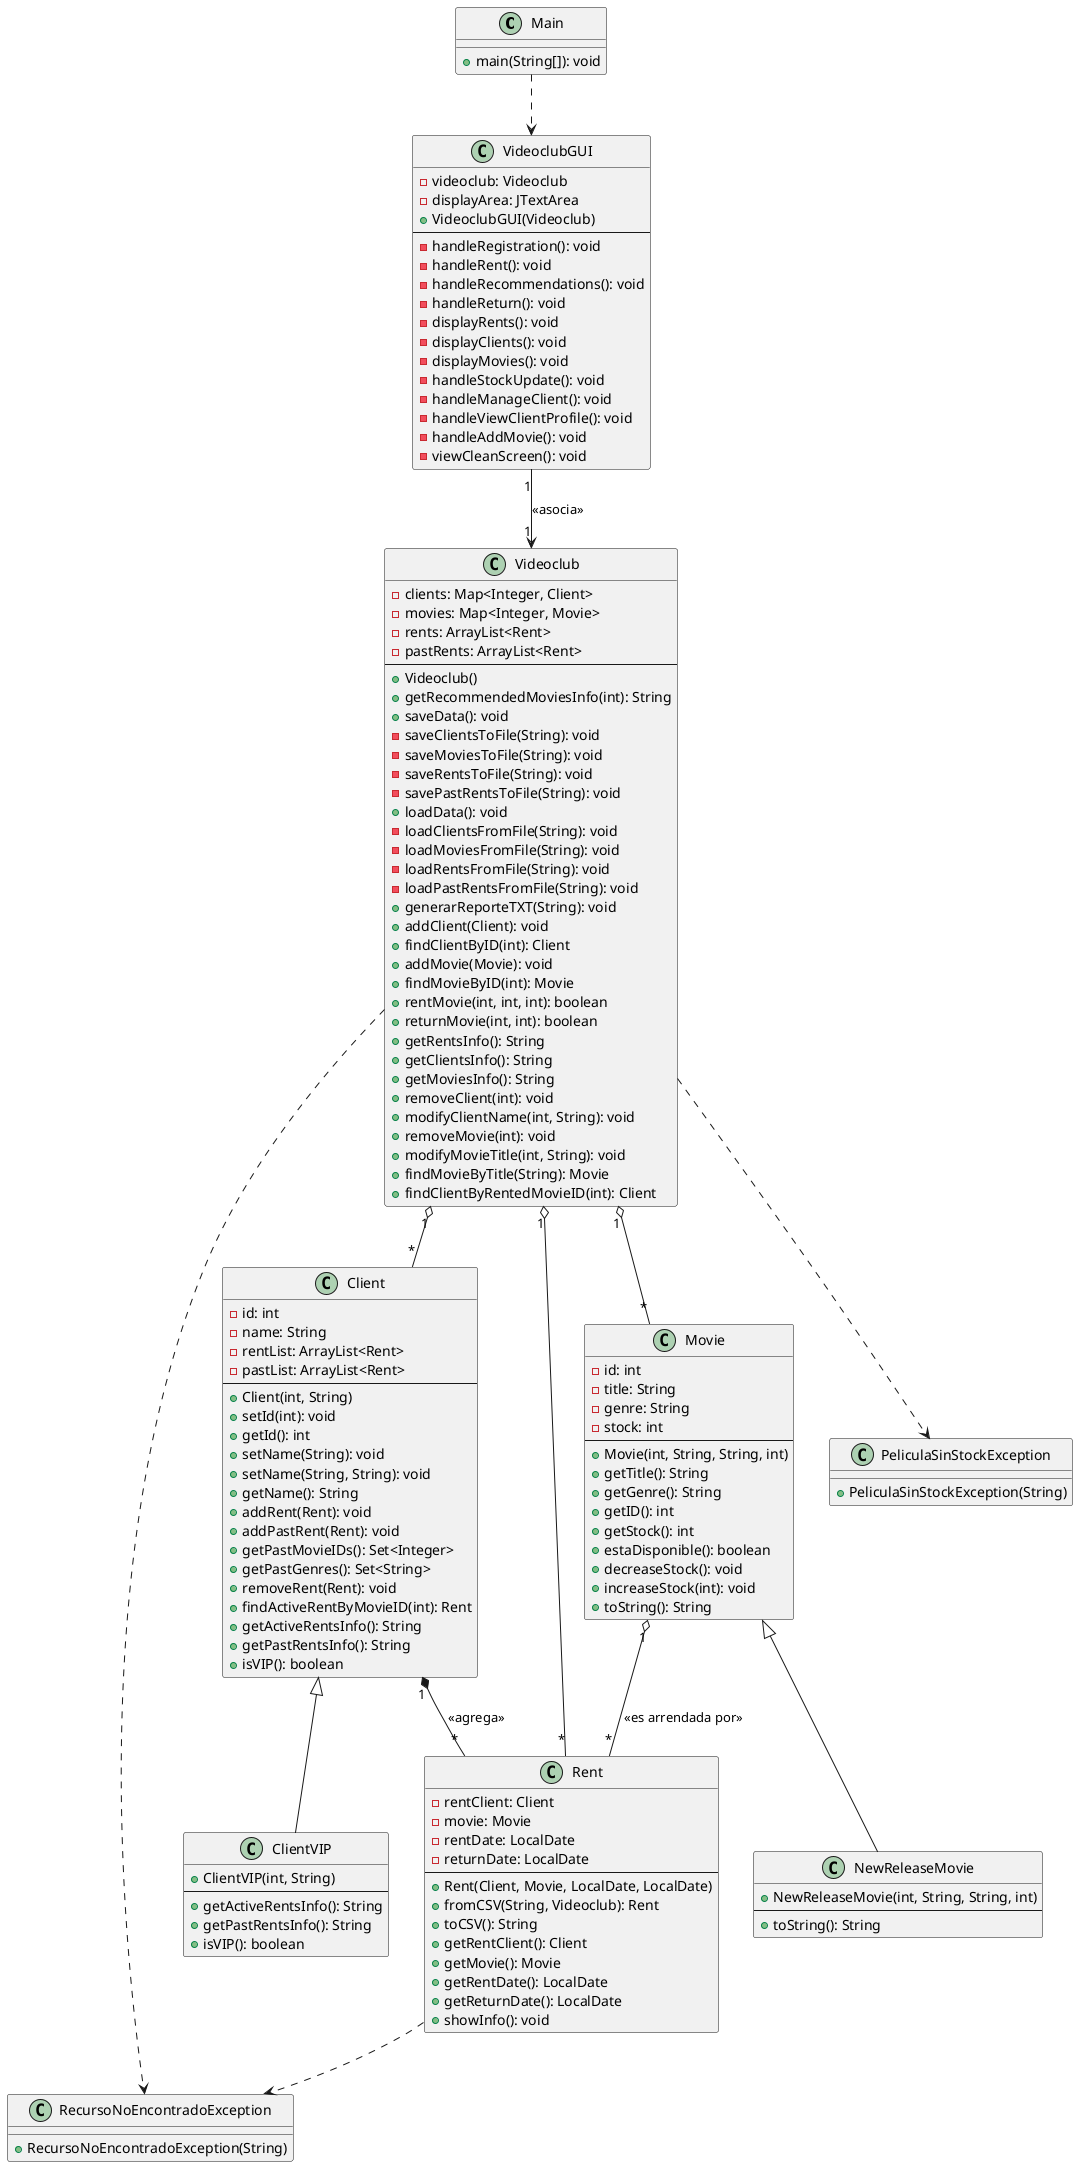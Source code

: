 @startuml
' Diagrama de clases basado en el código del videoclub

' Clases principales
class Main {
  + main(String[]): void
}

class VideoclubGUI {
  - videoclub: Videoclub
  - displayArea: JTextArea
  + VideoclubGUI(Videoclub)
  --
  - handleRegistration(): void
  - handleRent(): void
  - handleRecommendations(): void
  - handleReturn(): void
  - displayRents(): void
  - displayClients(): void
  - displayMovies(): void
  - handleStockUpdate(): void
  - handleManageClient(): void
  - handleViewClientProfile(): void
  - handleAddMovie(): void
  - viewCleanScreen(): void
}

class Videoclub {
  - clients: Map<Integer, Client>
  - movies: Map<Integer, Movie>
  - rents: ArrayList<Rent>
  - pastRents: ArrayList<Rent>
  --
  + Videoclub()
  + getRecommendedMoviesInfo(int): String
  + saveData(): void
  - saveClientsToFile(String): void
  - saveMoviesToFile(String): void
  - saveRentsToFile(String): void
  - savePastRentsToFile(String): void
  + loadData(): void
  - loadClientsFromFile(String): void
  - loadMoviesFromFile(String): void
  - loadRentsFromFile(String): void
  - loadPastRentsFromFile(String): void
  + generarReporteTXT(String): void
  + addClient(Client): void
  + findClientByID(int): Client
  + addMovie(Movie): void
  + findMovieByID(int): Movie
  + rentMovie(int, int, int): boolean
  + returnMovie(int, int): boolean
  + getRentsInfo(): String
  + getClientsInfo(): String
  + getMoviesInfo(): String
  + removeClient(int): void
  + modifyClientName(int, String): void
  + removeMovie(int): void
  + modifyMovieTitle(int, String): void
  + findMovieByTitle(String): Movie
  + findClientByRentedMovieID(int): Client
}

class Client {
  - id: int
  - name: String
  - rentList: ArrayList<Rent>
  - pastList: ArrayList<Rent>
  --
  + Client(int, String)
  + setId(int): void
  + getId(): int
  + setName(String): void
  + setName(String, String): void
  + getName(): String
  + addRent(Rent): void
  + addPastRent(Rent): void
  + getPastMovieIDs(): Set<Integer>
  + getPastGenres(): Set<String>
  + removeRent(Rent): void
  + findActiveRentByMovieID(int): Rent
  + getActiveRentsInfo(): String
  + getPastRentsInfo(): String
  + isVIP(): boolean
}

class ClientVIP {
  + ClientVIP(int, String)
  --
  + getActiveRentsInfo(): String
  + getPastRentsInfo(): String
  + isVIP(): boolean
}

class Movie {
  - id: int
  - title: String
  - genre: String
  - stock: int
  --
  + Movie(int, String, String, int)
  + getTitle(): String
  + getGenre(): String
  + getID(): int
  + getStock(): int
  + estaDisponible(): boolean
  + decreaseStock(): void
  + increaseStock(int): void
  + toString(): String
}

class NewReleaseMovie {
  + NewReleaseMovie(int, String, String, int)
  --
  + toString(): String
}

class Rent {
  - rentClient: Client
  - movie: Movie
  - rentDate: LocalDate
  - returnDate: LocalDate
  --
  + Rent(Client, Movie, LocalDate, LocalDate)
  + fromCSV(String, Videoclub): Rent
  + toCSV(): String
  + getRentClient(): Client
  + getMovie(): Movie
  + getRentDate(): LocalDate
  + getReturnDate(): LocalDate
  + showInfo(): void
}

class PeliculaSinStockException {
  + PeliculaSinStockException(String)
}

class RecursoNoEncontradoException {
  + RecursoNoEncontradoException(String)
}

' Relaciones
Main ..> VideoclubGUI
VideoclubGUI "1" --> "1" Videoclub : <<asocia>>
Videoclub "1" o-- "*" Client
Videoclub "1" o-- "*" Movie
Videoclub "1" o-- "*" Rent
Client "1" *-- "*" Rent : <<agrega>>
Movie "1" o-- "*" Rent : <<es arrendada por>>

' Herencia
Client <|-- ClientVIP
Movie <|-- NewReleaseMovie

' Dependencias (excepciones)
Videoclub ..> PeliculaSinStockException
Videoclub ..> RecursoNoEncontradoException
Rent ..> RecursoNoEncontradoException

@enduml